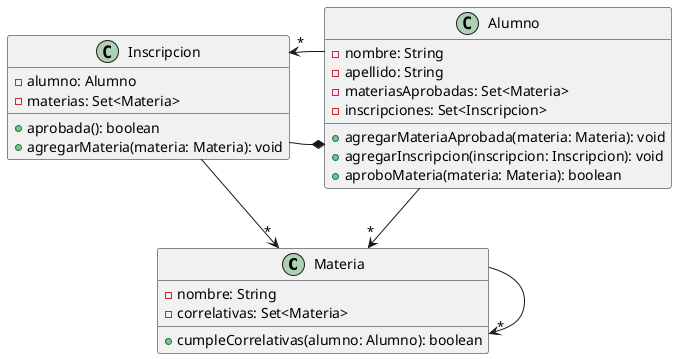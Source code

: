 @startuml

class Materia
class Inscripcion
class Alumno

Materia --> "*" Materia

Inscripcion -* Alumno
Inscripcion --> "*" Materia

Alumno --> "*" Materia
Alumno --> "*" Inscripcion


class Alumno {
- nombre: String
- apellido: String
- materiasAprobadas: Set<Materia>
- inscripciones: Set<Inscripcion>
+ agregarMateriaAprobada(materia: Materia): void
+ agregarInscripcion(inscripcion: Inscripcion): void
+ aproboMateria(materia: Materia): boolean
}

class Inscripcion {
- alumno: Alumno
- materias: Set<Materia>
+ aprobada(): boolean
+ agregarMateria(materia: Materia): void
}

class Materia {
- nombre: String
- correlativas: Set<Materia>
+ cumpleCorrelativas(alumno: Alumno): boolean
}

@enduml